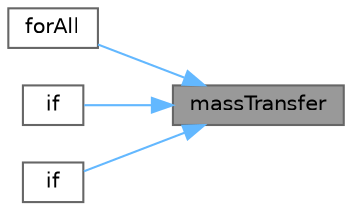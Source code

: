 digraph "massTransfer"
{
 // LATEX_PDF_SIZE
  bgcolor="transparent";
  edge [fontname=Helvetica,fontsize=10,labelfontname=Helvetica,labelfontsize=10];
  node [fontname=Helvetica,fontsize=10,shape=box,height=0.2,width=0.4];
  rankdir="RL";
  Node1 [id="Node000001",label="massTransfer",height=0.2,width=0.4,color="gray40", fillcolor="grey60", style="filled", fontcolor="black",tooltip=" "];
  Node1 -> Node2 [id="edge1_Node000001_Node000002",dir="back",color="steelblue1",style="solid",tooltip=" "];
  Node2 [id="Node000002",label="forAll",height=0.2,width=0.4,color="grey40", fillcolor="white", style="filled",URL="$reactingMultiphaseEulerFoam_2YEqns_8H.html#acafe7937669d73a556f87f09b791de03",tooltip=" "];
  Node1 -> Node3 [id="edge2_Node000001_Node000003",dir="back",color="steelblue1",style="solid",tooltip=" "];
  Node3 [id="Node000003",label="if",height=0.2,width=0.4,color="grey40", fillcolor="white", style="filled",URL="$reactingTwoPhaseEulerFoam_2YEqns_8H.html#a12dcfd66f640ac97f6e2f2f5c6767c80",tooltip=" "];
  Node1 -> Node4 [id="edge3_Node000001_Node000004",dir="back",color="steelblue1",style="solid",tooltip=" "];
  Node4 [id="Node000004",label="if",height=0.2,width=0.4,color="grey40", fillcolor="white", style="filled",URL="$reactingTwoPhaseEulerFoam_2YEqns_8H.html#a21770f9f899ea1bcba3a3231570adfbf",tooltip=" "];
}
